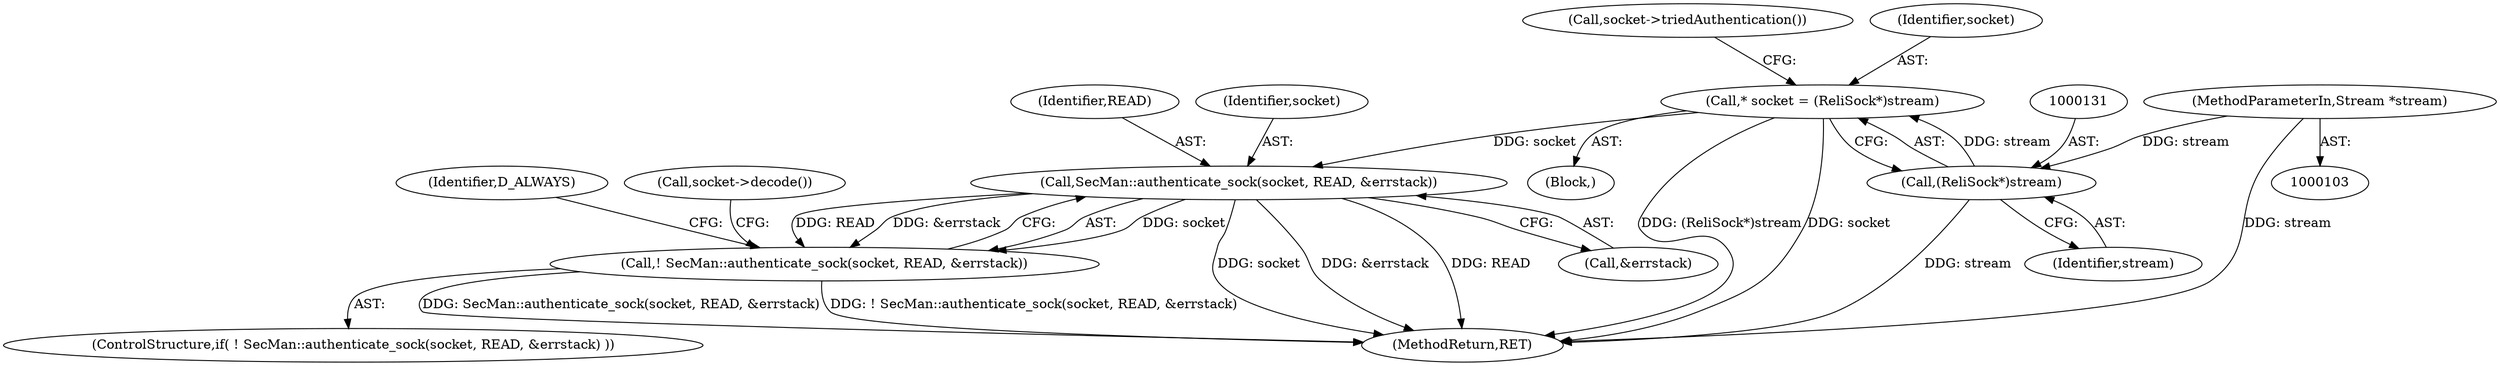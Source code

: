 digraph "0_htcondor_5e5571d1a431eb3c61977b6dd6ec90186ef79867_0@pointer" {
"1000140" [label="(Call,SecMan::authenticate_sock(socket, READ, &errstack))"];
"1000128" [label="(Call,* socket = (ReliSock*)stream)"];
"1000130" [label="(Call,(ReliSock*)stream)"];
"1000106" [label="(MethodParameterIn,Stream *stream)"];
"1000139" [label="(Call,! SecMan::authenticate_sock(socket, READ, &errstack))"];
"1000135" [label="(Call,socket->triedAuthentication())"];
"1000140" [label="(Call,SecMan::authenticate_sock(socket, READ, &errstack))"];
"1000315" [label="(MethodReturn,RET)"];
"1000132" [label="(Identifier,stream)"];
"1000138" [label="(ControlStructure,if( ! SecMan::authenticate_sock(socket, READ, &errstack) ))"];
"1000129" [label="(Identifier,socket)"];
"1000107" [label="(Block,)"];
"1000130" [label="(Call,(ReliSock*)stream)"];
"1000147" [label="(Identifier,D_ALWAYS)"];
"1000150" [label="(Call,socket->decode())"];
"1000141" [label="(Identifier,socket)"];
"1000128" [label="(Call,* socket = (ReliSock*)stream)"];
"1000106" [label="(MethodParameterIn,Stream *stream)"];
"1000143" [label="(Call,&errstack)"];
"1000139" [label="(Call,! SecMan::authenticate_sock(socket, READ, &errstack))"];
"1000142" [label="(Identifier,READ)"];
"1000140" -> "1000139"  [label="AST: "];
"1000140" -> "1000143"  [label="CFG: "];
"1000141" -> "1000140"  [label="AST: "];
"1000142" -> "1000140"  [label="AST: "];
"1000143" -> "1000140"  [label="AST: "];
"1000139" -> "1000140"  [label="CFG: "];
"1000140" -> "1000315"  [label="DDG: READ"];
"1000140" -> "1000315"  [label="DDG: socket"];
"1000140" -> "1000315"  [label="DDG: &errstack"];
"1000140" -> "1000139"  [label="DDG: socket"];
"1000140" -> "1000139"  [label="DDG: READ"];
"1000140" -> "1000139"  [label="DDG: &errstack"];
"1000128" -> "1000140"  [label="DDG: socket"];
"1000128" -> "1000107"  [label="AST: "];
"1000128" -> "1000130"  [label="CFG: "];
"1000129" -> "1000128"  [label="AST: "];
"1000130" -> "1000128"  [label="AST: "];
"1000135" -> "1000128"  [label="CFG: "];
"1000128" -> "1000315"  [label="DDG: (ReliSock*)stream"];
"1000128" -> "1000315"  [label="DDG: socket"];
"1000130" -> "1000128"  [label="DDG: stream"];
"1000130" -> "1000132"  [label="CFG: "];
"1000131" -> "1000130"  [label="AST: "];
"1000132" -> "1000130"  [label="AST: "];
"1000130" -> "1000315"  [label="DDG: stream"];
"1000106" -> "1000130"  [label="DDG: stream"];
"1000106" -> "1000103"  [label="AST: "];
"1000106" -> "1000315"  [label="DDG: stream"];
"1000139" -> "1000138"  [label="AST: "];
"1000147" -> "1000139"  [label="CFG: "];
"1000150" -> "1000139"  [label="CFG: "];
"1000139" -> "1000315"  [label="DDG: ! SecMan::authenticate_sock(socket, READ, &errstack)"];
"1000139" -> "1000315"  [label="DDG: SecMan::authenticate_sock(socket, READ, &errstack)"];
}
